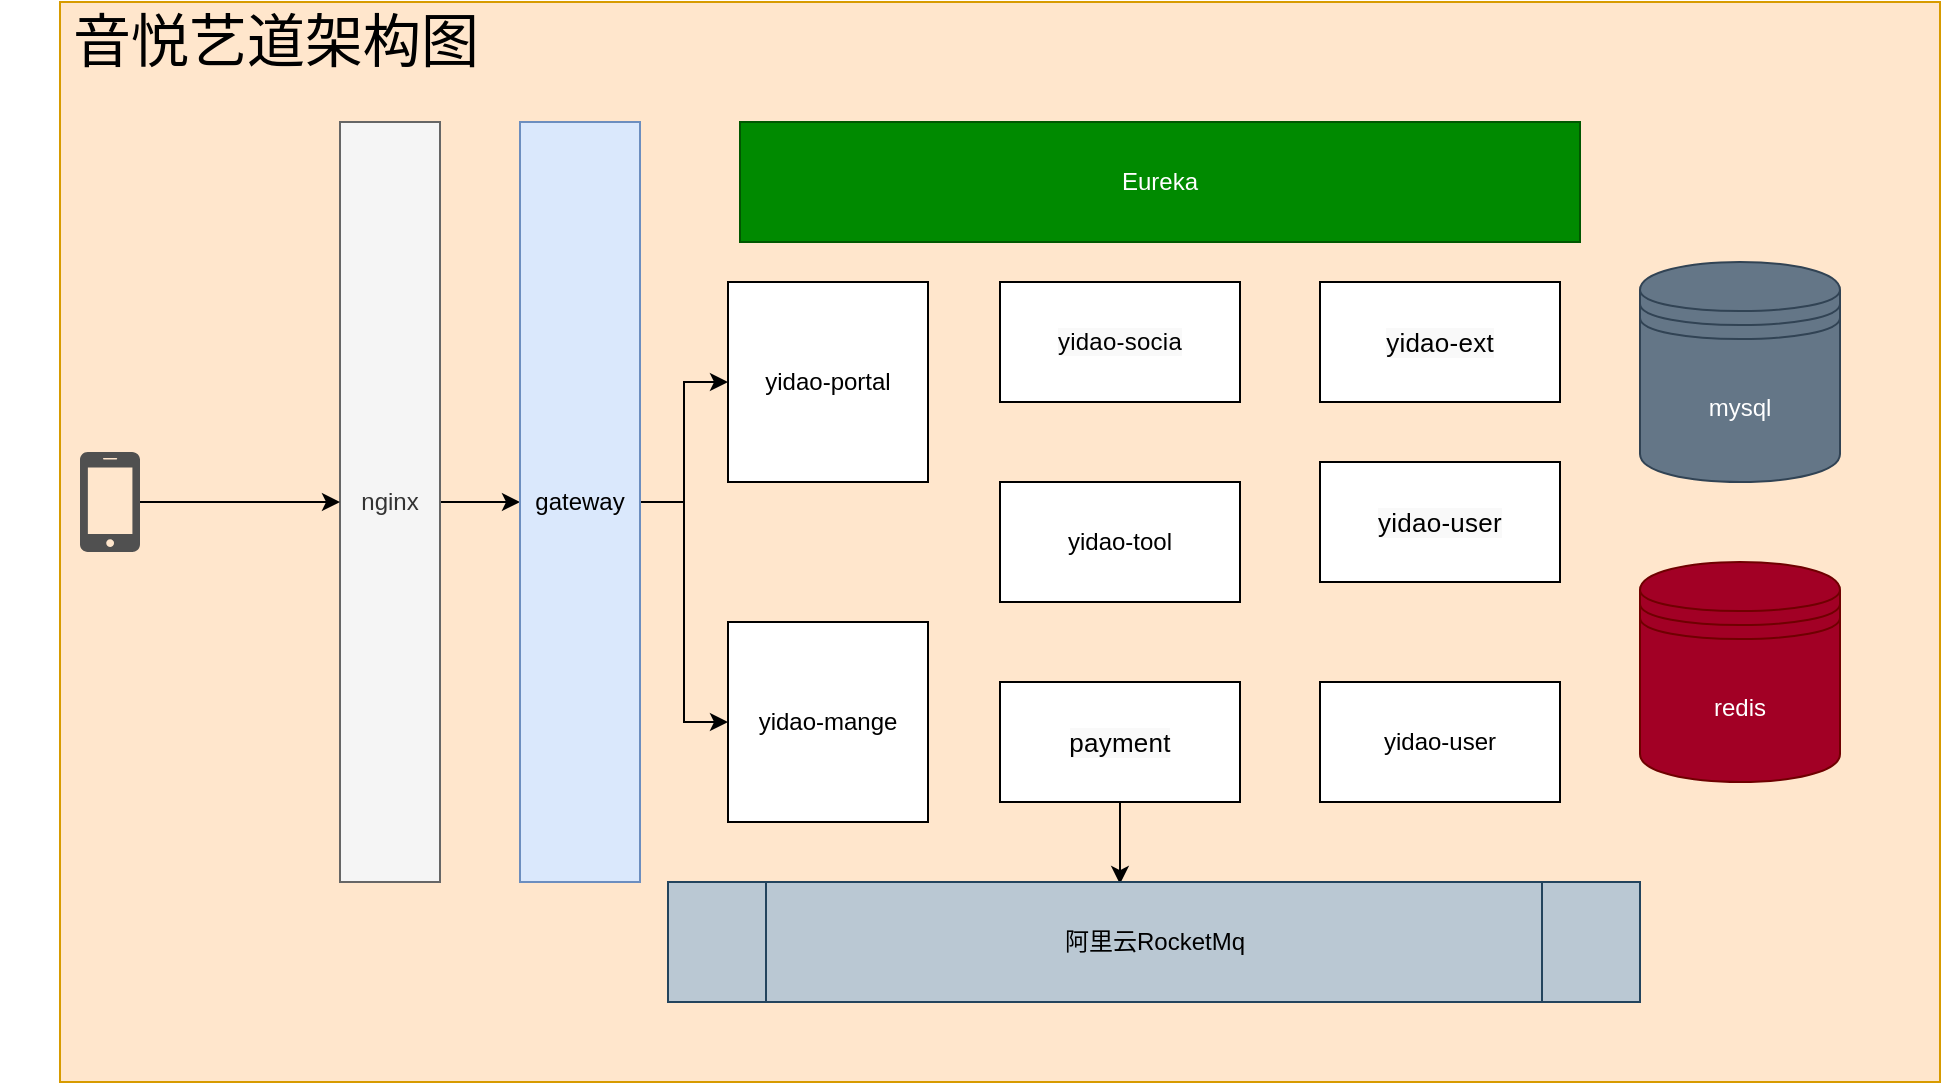 <mxfile version="13.0.9" type="github">
  <diagram id="P9GZ5SS8-WofCc8K9uHy" name="Page-1">
    <mxGraphModel dx="1422" dy="762" grid="1" gridSize="10" guides="1" tooltips="1" connect="1" arrows="1" fold="1" page="1" pageScale="1" pageWidth="827" pageHeight="1169" math="0" shadow="0">
      <root>
        <mxCell id="0" />
        <mxCell id="1" parent="0" />
        <mxCell id="godzJyZly2EqLJ2VA-yU-26" value="" style="rounded=0;whiteSpace=wrap;html=1;fillColor=#ffe6cc;strokeColor=#d79b00;" parent="1" vertex="1">
          <mxGeometry x="30" y="110" width="940" height="540" as="geometry" />
        </mxCell>
        <mxCell id="godzJyZly2EqLJ2VA-yU-17" value="" style="edgeStyle=orthogonalEdgeStyle;rounded=0;orthogonalLoop=1;jettySize=auto;html=1;" parent="1" source="godzJyZly2EqLJ2VA-yU-1" target="godzJyZly2EqLJ2VA-yU-2" edge="1">
          <mxGeometry relative="1" as="geometry" />
        </mxCell>
        <mxCell id="godzJyZly2EqLJ2VA-yU-1" value="nginx" style="rounded=0;whiteSpace=wrap;html=1;fillColor=#f5f5f5;strokeColor=#666666;fontColor=#333333;" parent="1" vertex="1">
          <mxGeometry x="170" y="170" width="50" height="380" as="geometry" />
        </mxCell>
        <mxCell id="godzJyZly2EqLJ2VA-yU-18" style="edgeStyle=orthogonalEdgeStyle;rounded=0;orthogonalLoop=1;jettySize=auto;html=1;entryX=0;entryY=0.5;entryDx=0;entryDy=0;" parent="1" source="godzJyZly2EqLJ2VA-yU-2" target="godzJyZly2EqLJ2VA-yU-4" edge="1">
          <mxGeometry relative="1" as="geometry" />
        </mxCell>
        <mxCell id="godzJyZly2EqLJ2VA-yU-19" style="edgeStyle=orthogonalEdgeStyle;rounded=0;orthogonalLoop=1;jettySize=auto;html=1;entryX=0;entryY=0.5;entryDx=0;entryDy=0;" parent="1" source="godzJyZly2EqLJ2VA-yU-2" target="godzJyZly2EqLJ2VA-yU-5" edge="1">
          <mxGeometry relative="1" as="geometry" />
        </mxCell>
        <mxCell id="godzJyZly2EqLJ2VA-yU-2" value="gateway" style="rounded=0;whiteSpace=wrap;html=1;fillColor=#dae8fc;strokeColor=#6c8ebf;" parent="1" vertex="1">
          <mxGeometry x="260" y="170" width="60" height="380" as="geometry" />
        </mxCell>
        <mxCell id="godzJyZly2EqLJ2VA-yU-4" value="yidao-portal" style="whiteSpace=wrap;html=1;aspect=fixed;" parent="1" vertex="1">
          <mxGeometry x="364" y="250" width="100" height="100" as="geometry" />
        </mxCell>
        <mxCell id="godzJyZly2EqLJ2VA-yU-5" value="yidao-mange" style="whiteSpace=wrap;html=1;aspect=fixed;" parent="1" vertex="1">
          <mxGeometry x="364" y="420" width="100" height="100" as="geometry" />
        </mxCell>
        <mxCell id="godzJyZly2EqLJ2VA-yU-7" value="yidao-user" style="rounded=0;whiteSpace=wrap;html=1;" parent="1" vertex="1">
          <mxGeometry x="660" y="450" width="120" height="60" as="geometry" />
        </mxCell>
        <mxCell id="godzJyZly2EqLJ2VA-yU-25" style="edgeStyle=orthogonalEdgeStyle;rounded=0;orthogonalLoop=1;jettySize=auto;html=1;entryX=0.465;entryY=0.017;entryDx=0;entryDy=0;entryPerimeter=0;" parent="1" source="godzJyZly2EqLJ2VA-yU-8" target="godzJyZly2EqLJ2VA-yU-24" edge="1">
          <mxGeometry relative="1" as="geometry" />
        </mxCell>
        <mxCell id="godzJyZly2EqLJ2VA-yU-8" value="&lt;span class=&quot;cm-variable&quot; style=&quot;box-sizing: border-box ; font-size: 13px ; letter-spacing: 0.12px ; background-color: rgb(249 , 249 , 249)&quot;&gt;payment&lt;/span&gt;&lt;span style=&quot;font-size: 13px ; letter-spacing: 0.12px ; background-color: rgb(249 , 249 , 249)&quot;&gt; &lt;/span&gt;" style="rounded=0;whiteSpace=wrap;html=1;" parent="1" vertex="1">
          <mxGeometry x="500" y="450" width="120" height="60" as="geometry" />
        </mxCell>
        <mxCell id="godzJyZly2EqLJ2VA-yU-9" value="yidao-tool" style="rounded=0;whiteSpace=wrap;html=1;" parent="1" vertex="1">
          <mxGeometry x="500" y="350" width="120" height="60" as="geometry" />
        </mxCell>
        <mxCell id="godzJyZly2EqLJ2VA-yU-10" value="&lt;font style=&quot;font-size: 12px&quot;&gt;&lt;span class=&quot;cm-variable&quot; style=&quot;box-sizing: border-box ; letter-spacing: 0.12px ; background-color: rgb(249 , 249 , 249)&quot;&gt;yidao&lt;/span&gt;&lt;span class=&quot;cm-operator&quot; style=&quot;box-sizing: border-box ; letter-spacing: 0.12px ; background-color: rgb(249 , 249 , 249)&quot;&gt;-&lt;/span&gt;&lt;span class=&quot;cm-variable&quot; style=&quot;box-sizing: border-box ; letter-spacing: 0.12px ; background-color: rgb(249 , 249 , 249)&quot;&gt;socia&lt;/span&gt;&lt;/font&gt;" style="rounded=0;whiteSpace=wrap;html=1;fillColor=#ffffff;" parent="1" vertex="1">
          <mxGeometry x="500" y="250" width="120" height="60" as="geometry" />
        </mxCell>
        <mxCell id="godzJyZly2EqLJ2VA-yU-11" value="&lt;span class=&quot;cm-variable&quot; style=&quot;box-sizing: border-box ; font-size: 13px ; letter-spacing: 0.12px ; background-color: rgb(249 , 249 , 249)&quot;&gt;yidao&lt;/span&gt;&lt;span class=&quot;cm-operator&quot; style=&quot;box-sizing: border-box ; font-size: 13px ; letter-spacing: 0.12px ; background-color: rgb(249 , 249 , 249)&quot;&gt;-&lt;/span&gt;&lt;span class=&quot;cm-operator&quot; style=&quot;box-sizing: border-box ; font-size: 13px ; letter-spacing: 0.12px ; background-color: rgb(249 , 249 , 249)&quot;&gt;ext&lt;/span&gt;" style="rounded=0;whiteSpace=wrap;html=1;" parent="1" vertex="1">
          <mxGeometry x="660" y="250" width="120" height="60" as="geometry" />
        </mxCell>
        <mxCell id="godzJyZly2EqLJ2VA-yU-13" value="&lt;span class=&quot;cm-variable&quot; style=&quot;text-align: left ; box-sizing: border-box ; font-size: 13px ; letter-spacing: 0.12px ; background-color: rgb(249 , 249 , 249)&quot;&gt;yidao&lt;/span&gt;&lt;span class=&quot;cm-operator&quot; style=&quot;text-align: left ; box-sizing: border-box ; font-size: 13px ; letter-spacing: 0.12px ; background-color: rgb(249 , 249 , 249)&quot;&gt;-&lt;/span&gt;&lt;span class=&quot;cm-variable&quot; style=&quot;text-align: left ; box-sizing: border-box ; font-size: 13px ; letter-spacing: 0.12px ; background-color: rgb(249 , 249 , 249)&quot;&gt;user&lt;/span&gt;" style="rounded=0;whiteSpace=wrap;html=1;" parent="1" vertex="1">
          <mxGeometry x="660" y="340" width="120" height="60" as="geometry" />
        </mxCell>
        <mxCell id="godzJyZly2EqLJ2VA-yU-14" value="Eureka" style="rounded=0;whiteSpace=wrap;html=1;fillColor=#008a00;strokeColor=#005700;fontColor=#ffffff;" parent="1" vertex="1">
          <mxGeometry x="370" y="170" width="420" height="60" as="geometry" />
        </mxCell>
        <mxCell id="godzJyZly2EqLJ2VA-yU-16" style="edgeStyle=orthogonalEdgeStyle;rounded=0;orthogonalLoop=1;jettySize=auto;html=1;entryX=0;entryY=0.5;entryDx=0;entryDy=0;" parent="1" source="godzJyZly2EqLJ2VA-yU-15" target="godzJyZly2EqLJ2VA-yU-1" edge="1">
          <mxGeometry relative="1" as="geometry" />
        </mxCell>
        <mxCell id="godzJyZly2EqLJ2VA-yU-15" value="" style="pointerEvents=1;shadow=0;dashed=0;html=1;strokeColor=none;fillColor=#505050;labelPosition=center;verticalLabelPosition=bottom;verticalAlign=top;outlineConnect=0;align=center;shape=mxgraph.office.devices.cell_phone_iphone_proportional;" parent="1" vertex="1">
          <mxGeometry x="40" y="335" width="30" height="50" as="geometry" />
        </mxCell>
        <mxCell id="godzJyZly2EqLJ2VA-yU-21" value="redis" style="shape=datastore;whiteSpace=wrap;html=1;fillColor=#a20025;strokeColor=#6F0000;fontColor=#ffffff;" parent="1" vertex="1">
          <mxGeometry x="820" y="390" width="100" height="110" as="geometry" />
        </mxCell>
        <mxCell id="godzJyZly2EqLJ2VA-yU-22" value="mysql" style="shape=datastore;whiteSpace=wrap;html=1;fillColor=#647687;strokeColor=#314354;fontColor=#ffffff;" parent="1" vertex="1">
          <mxGeometry x="820" y="240" width="100" height="110" as="geometry" />
        </mxCell>
        <mxCell id="godzJyZly2EqLJ2VA-yU-24" value="阿里云RocketMq" style="shape=process;whiteSpace=wrap;html=1;backgroundOutline=1;fillColor=#bac8d3;strokeColor=#23445d;" parent="1" vertex="1">
          <mxGeometry x="334" y="550" width="486" height="60" as="geometry" />
        </mxCell>
        <mxCell id="godzJyZly2EqLJ2VA-yU-27" value="&lt;font style=&quot;font-size: 29px&quot;&gt;音悦艺道架构图&lt;/font&gt;" style="text;html=1;strokeColor=none;fillColor=none;align=center;verticalAlign=middle;whiteSpace=wrap;rounded=0;" parent="1" vertex="1">
          <mxGeometry y="110" width="276" height="40" as="geometry" />
        </mxCell>
      </root>
    </mxGraphModel>
  </diagram>
</mxfile>

